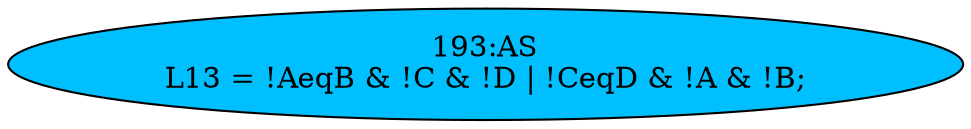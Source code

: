 strict digraph "" {
	node [label="\N"];
	"193:AS"	 [ast="<pyverilog.vparser.ast.Assign object at 0x7f9359f3e710>",
		def_var="['L13']",
		fillcolor=deepskyblue,
		label="193:AS
L13 = !AeqB & !C & !D | !CeqD & !A & !B;",
		statements="[]",
		style=filled,
		typ=Assign,
		use_var="['AeqB', 'C', 'D', 'CeqD', 'A', 'B']"];
}
